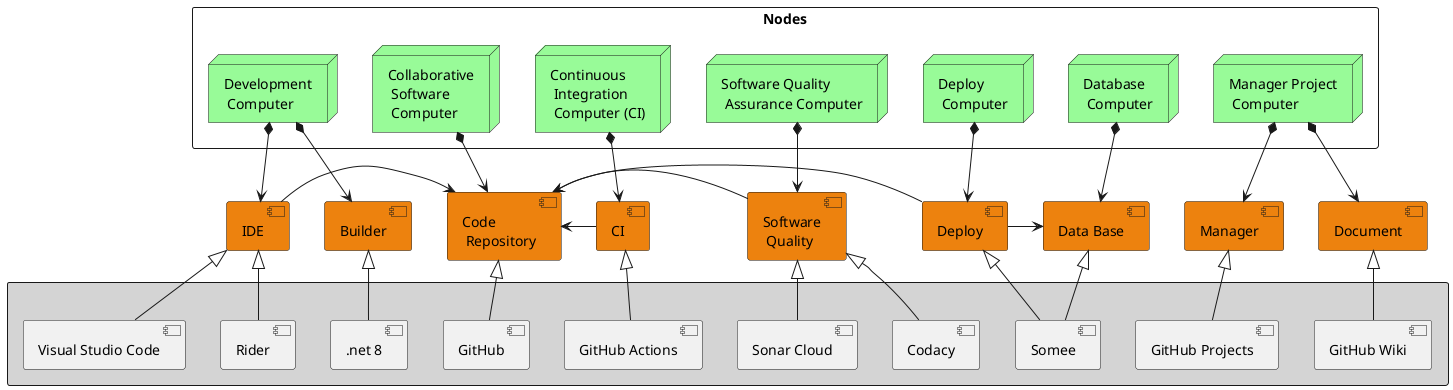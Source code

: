 @startuml
'skinparam BackgroundColor transparent

skinparam packageStyle rectangle
skinparam node {
    BackgroundColor PaleGreen
}

package "Nodes" {
    node "Development\n Computer"
    node "Collaborative\n Software\n Computer"
    node "Continuous\n Integration\n Computer (CI)"
    node "Software Quality\n Assurance Computer"
    node "Deploy\n Computer"
    node "Database\n Computer"
    node "Manager Project\n Computer"
}


component Builder #ED820E
component IDE #ED820E
component "Code\n Repository" #ED820E
component CI #ED820E
component "Software\n Quality" #ED820E
component Deploy #ED820E
component "Data Base" #ED820E
component Manager #ED820E
component Document #ED820E


package " " #D4D4D4 {
    component ".net 8"
    component "Visual Studio Code"
    component "Rider"
    component GitHub
    component "GitHub Actions"
    component "Sonar Cloud"
    component Codacy
    component "Somee"
    component "GitHub Wiki"
    component "GitHub Projects"
}


"Development\n Computer" *--> [Builder]
"Development\n Computer" *--> [IDE]
"Collaborative\n Software\n Computer" *-->[Code\n Repository]
"Continuous\n Integration\n Computer (CI)" *--> [CI]
"Software Quality\n Assurance Computer" *--> [Software\n Quality]
"Deploy\n Computer" *--> [Deploy]
"Database\n Computer" *--> [Data Base]
"Manager Project\n Computer" *--> [Manager]
"Manager Project\n Computer" *--> [Document]


[IDE] -> [Code\n Repository]
[CI] -left-> [Code\n Repository]
[Software\n Quality] -left-> [Code\n Repository]
[Deploy] -left-> [Code\n Repository]
[Deploy] -> [Data Base]

[.net 8] -up-|> [Builder]
[Visual Studio Code] -up-|> [IDE]
[Rider] -up-|> [IDE]
[GitHub] -up-|> [Code\n Repository]
[GitHub Actions] -up-|> [CI]
[Sonar Cloud] -up-|> [Software\n Quality]
[Codacy] -up-|> [Software\n Quality]
[Somee] -up-|> [Deploy]
[Somee] -up-|> [Data Base]
[GitHub Projects] -up-|> [Manager]
[GitHub Wiki] -up-|> [Document]

'[GitHub Actions] ..> [Sonar Cloud]
'[GitHub Actions] ..> [Railway]

@enduml